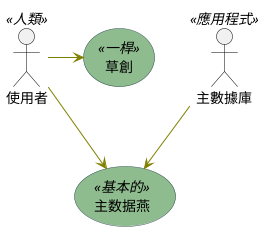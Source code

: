@startuml

skinparam usecaseBackgroundColor DarkSeaGreen
skinparam usecaseArrowColor Olive
skinparam actorBorderColor black
skinparam usecaseBorderColor DarkSlateGray

使用者 << 人類 >>
"主數據庫" as 數據庫 << 應用程式 >>
(草創) << 一桿 >>
"主数据燕" as (贏余) << 基本的 >>

使用者 -> (草創)
使用者 --> (贏余)

數據庫  --> (贏余)
@enduml